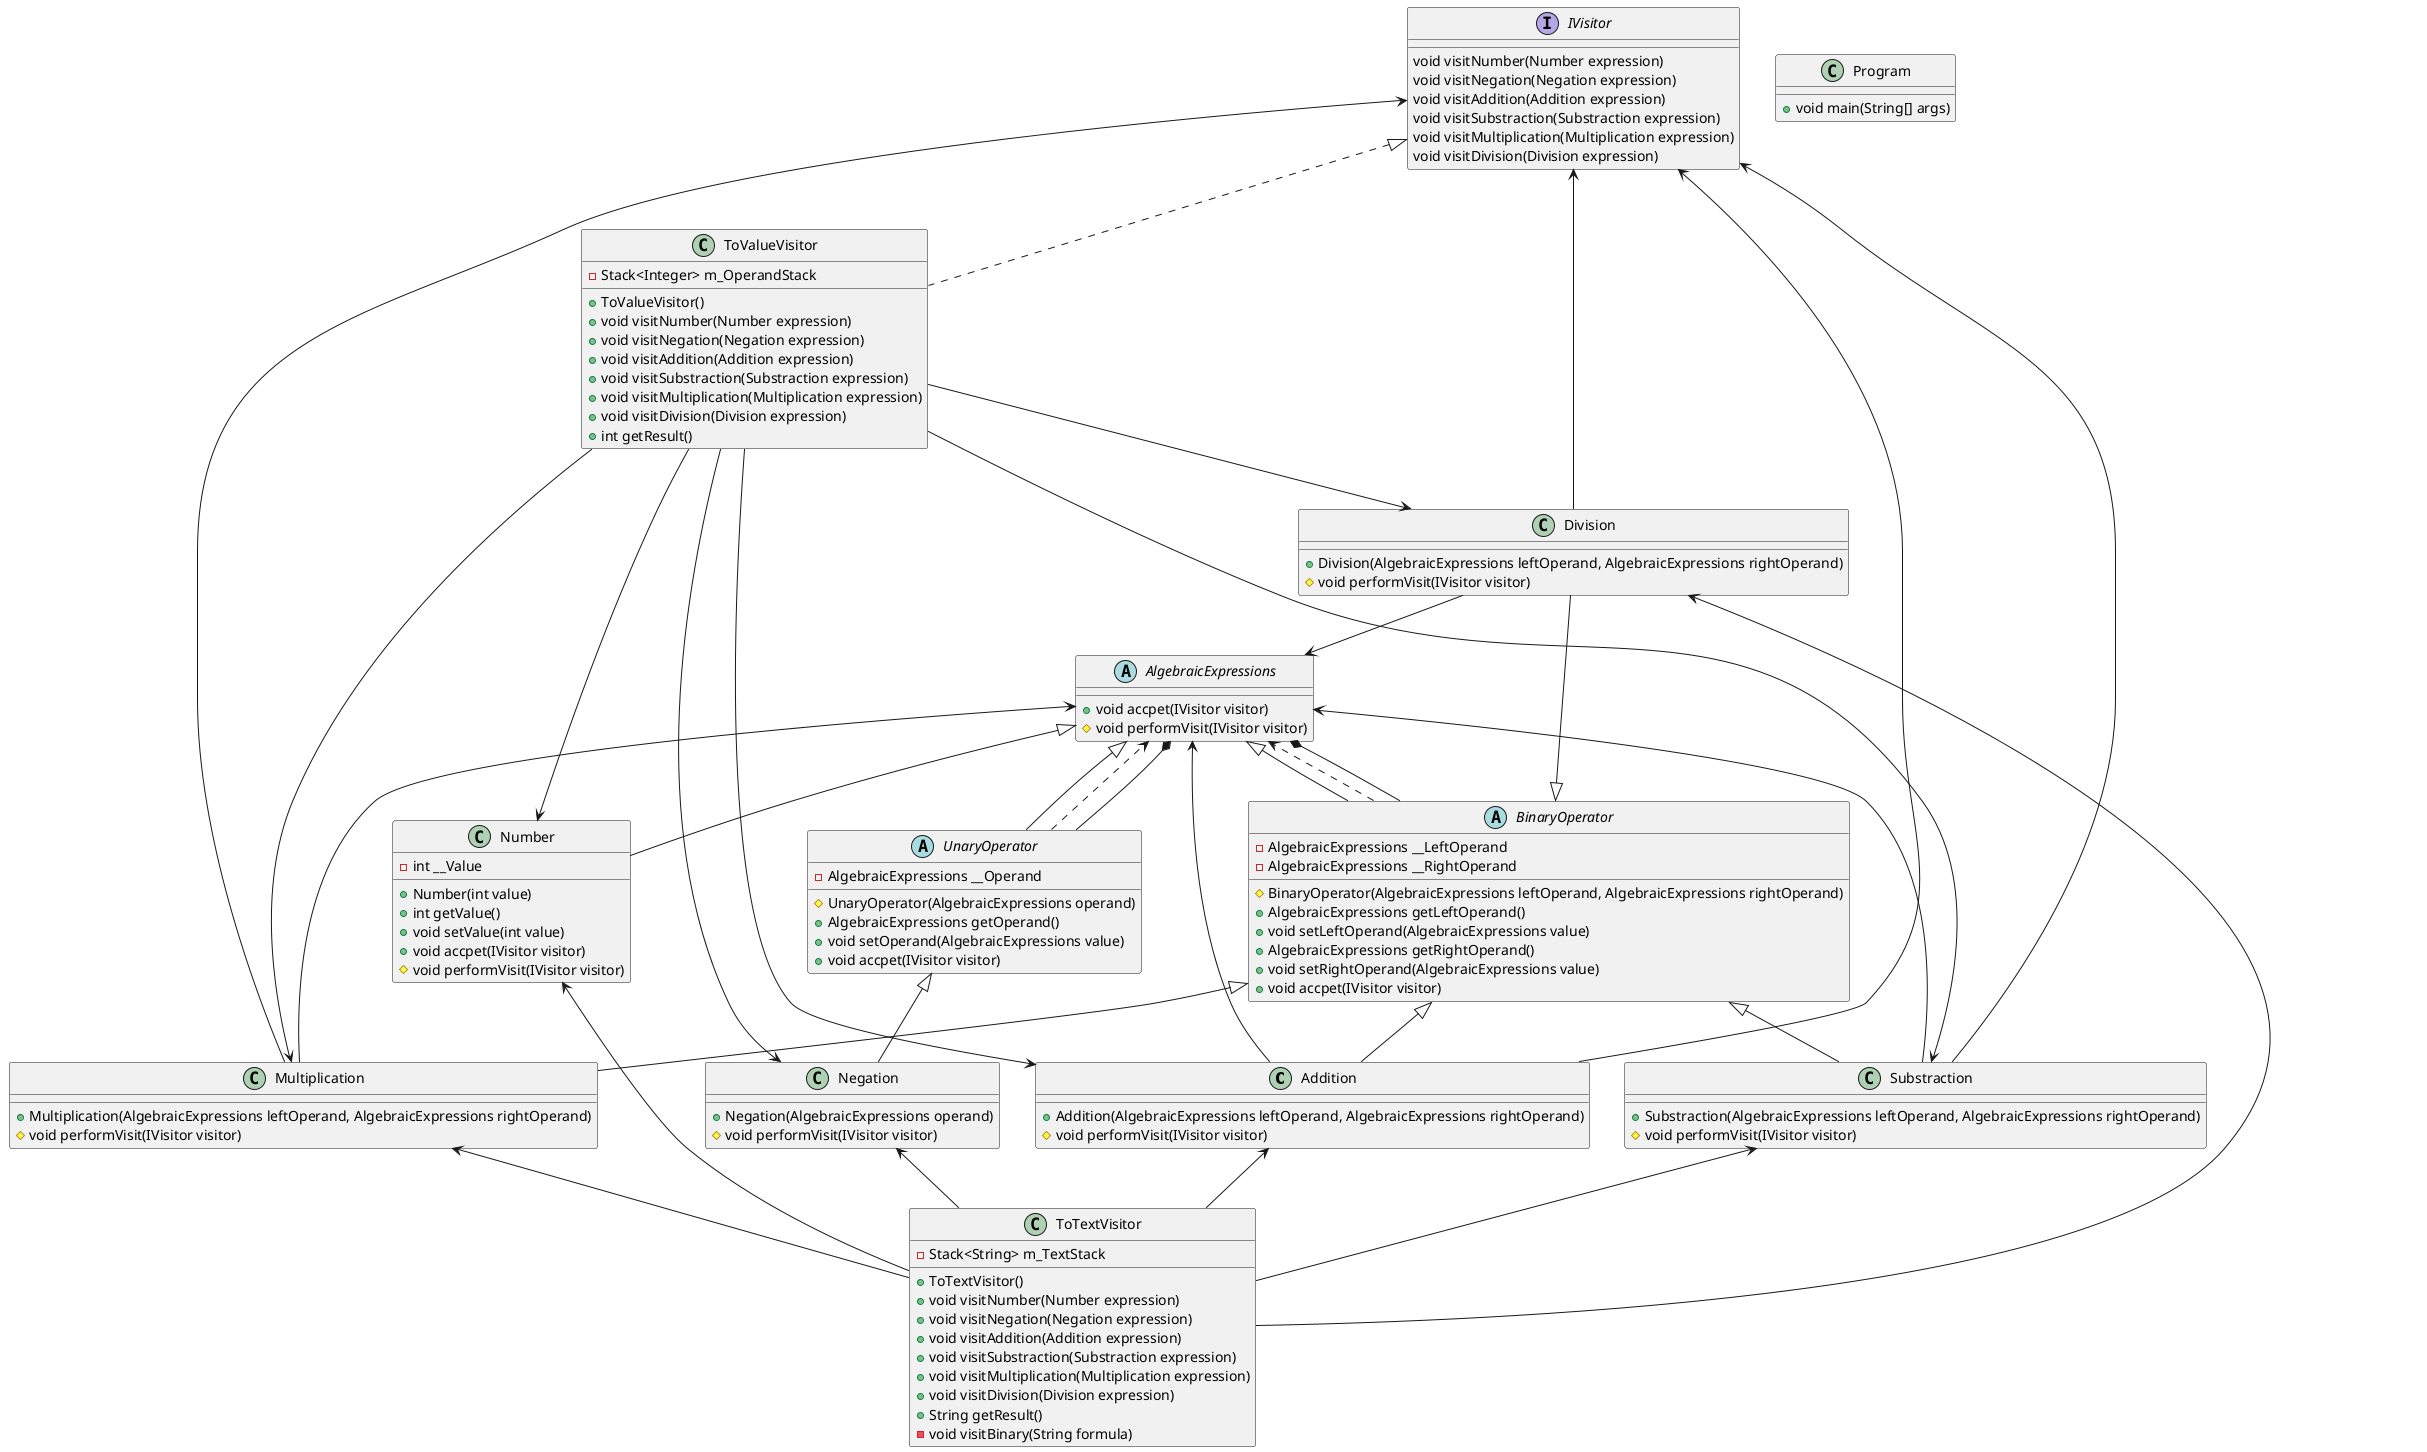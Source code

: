 @startuml
class Addition {
	+Addition(AlgebraicExpressions leftOperand, AlgebraicExpressions rightOperand)
	#void performVisit(IVisitor visitor)
}
BinaryOperator <|-- Addition
abstract class AlgebraicExpressions {
	+void accpet(IVisitor visitor)
	#void performVisit(IVisitor visitor)
}
abstract class BinaryOperator {
	-AlgebraicExpressions __LeftOperand
	-AlgebraicExpressions __RightOperand
	#BinaryOperator(AlgebraicExpressions leftOperand, AlgebraicExpressions rightOperand)
	+AlgebraicExpressions getLeftOperand()
	+void setLeftOperand(AlgebraicExpressions value)
	+AlgebraicExpressions getRightOperand()
	+void setRightOperand(AlgebraicExpressions value)
	+void accpet(IVisitor visitor)
}
AlgebraicExpressions <|-- BinaryOperator
class Division {
	+Division(AlgebraicExpressions leftOperand, AlgebraicExpressions rightOperand)
	#void performVisit(IVisitor visitor)
}
BinaryOperator <|-- Division
interface IVisitor {
	void visitNumber(Number expression)
	void visitNegation(Negation expression)
	void visitAddition(Addition expression)
	void visitSubstraction(Substraction expression)
	void visitMultiplication(Multiplication expression)
	void visitDivision(Division expression)
}
class Multiplication {
	+Multiplication(AlgebraicExpressions leftOperand, AlgebraicExpressions rightOperand)
	#void performVisit(IVisitor visitor)
}
BinaryOperator <|-- Multiplication
class Negation {
	+Negation(AlgebraicExpressions operand)
	#void performVisit(IVisitor visitor)
}
UnaryOperator <|-- Negation
class Number {
	-int __Value
	+Number(int value)
	+int getValue()
	+void setValue(int value)
	+void accpet(IVisitor visitor)
	#void performVisit(IVisitor visitor)
}
AlgebraicExpressions <|-- Number
class Program {
	+void main(String[] args)
}
class Substraction {
	+Substraction(AlgebraicExpressions leftOperand, AlgebraicExpressions rightOperand)
	#void performVisit(IVisitor visitor)
}
BinaryOperator <|-- Substraction
class ToValueVisitor {
	-Stack<Integer> m_OperandStack
	+ToValueVisitor()
	+void visitNumber(Number expression)
	+void visitNegation(Negation expression)
	+void visitAddition(Addition expression)
	+void visitSubstraction(Substraction expression)
	+void visitMultiplication(Multiplication expression)
	+void visitDivision(Division expression)
	+int getResult()
}
IVisitor <|.. ToValueVisitor
class ToTextVisitor {
	-Stack<String> m_TextStack
	+ToTextVisitor()
	+void visitNumber(Number expression)
	+void visitNegation(Negation expression)
	+void visitAddition(Addition expression)
	+void visitSubstraction(Substraction expression)
	+void visitMultiplication(Multiplication expression)
	+void visitDivision(Division expression)
	+String getResult()
	-void visitBinary(String formula)
}
abstract class UnaryOperator {
	-AlgebraicExpressions __Operand
	#UnaryOperator(AlgebraicExpressions operand)
	+AlgebraicExpressions getOperand()
	+void setOperand(AlgebraicExpressions value)
	+void accpet(IVisitor visitor)
}
AlgebraicExpressions <|-- UnaryOperator
BinaryOperator..>AlgebraicExpressions
UnaryOperator..>AlgebraicExpressions
AlgebraicExpressions *-- BinaryOperator
AlgebraicExpressions *-- UnaryOperator
Addition -down-> AlgebraicExpressions
Addition -up-> IVisitor
Substraction -down-> AlgebraicExpressions
Substraction -up-> IVisitor
Division -down-> AlgebraicExpressions
Division -up-> IVisitor
Multiplication -down-> AlgebraicExpressions
Multiplication -up-> IVisitor
ToValueVisitor -down-> Number
ToValueVisitor -down-> Addition
ToValueVisitor -down-> Division
ToValueVisitor -down-> Substraction
ToValueVisitor -down-> Multiplication
ToValueVisitor -down-> Negation
ToTextVisitor -up-> Number
ToTextVisitor -up-> Addition
ToTextVisitor -up-> Substraction
ToTextVisitor -up-> Multiplication
ToTextVisitor -up-> Division
ToTextVisitor -up-> Negation
@enduml